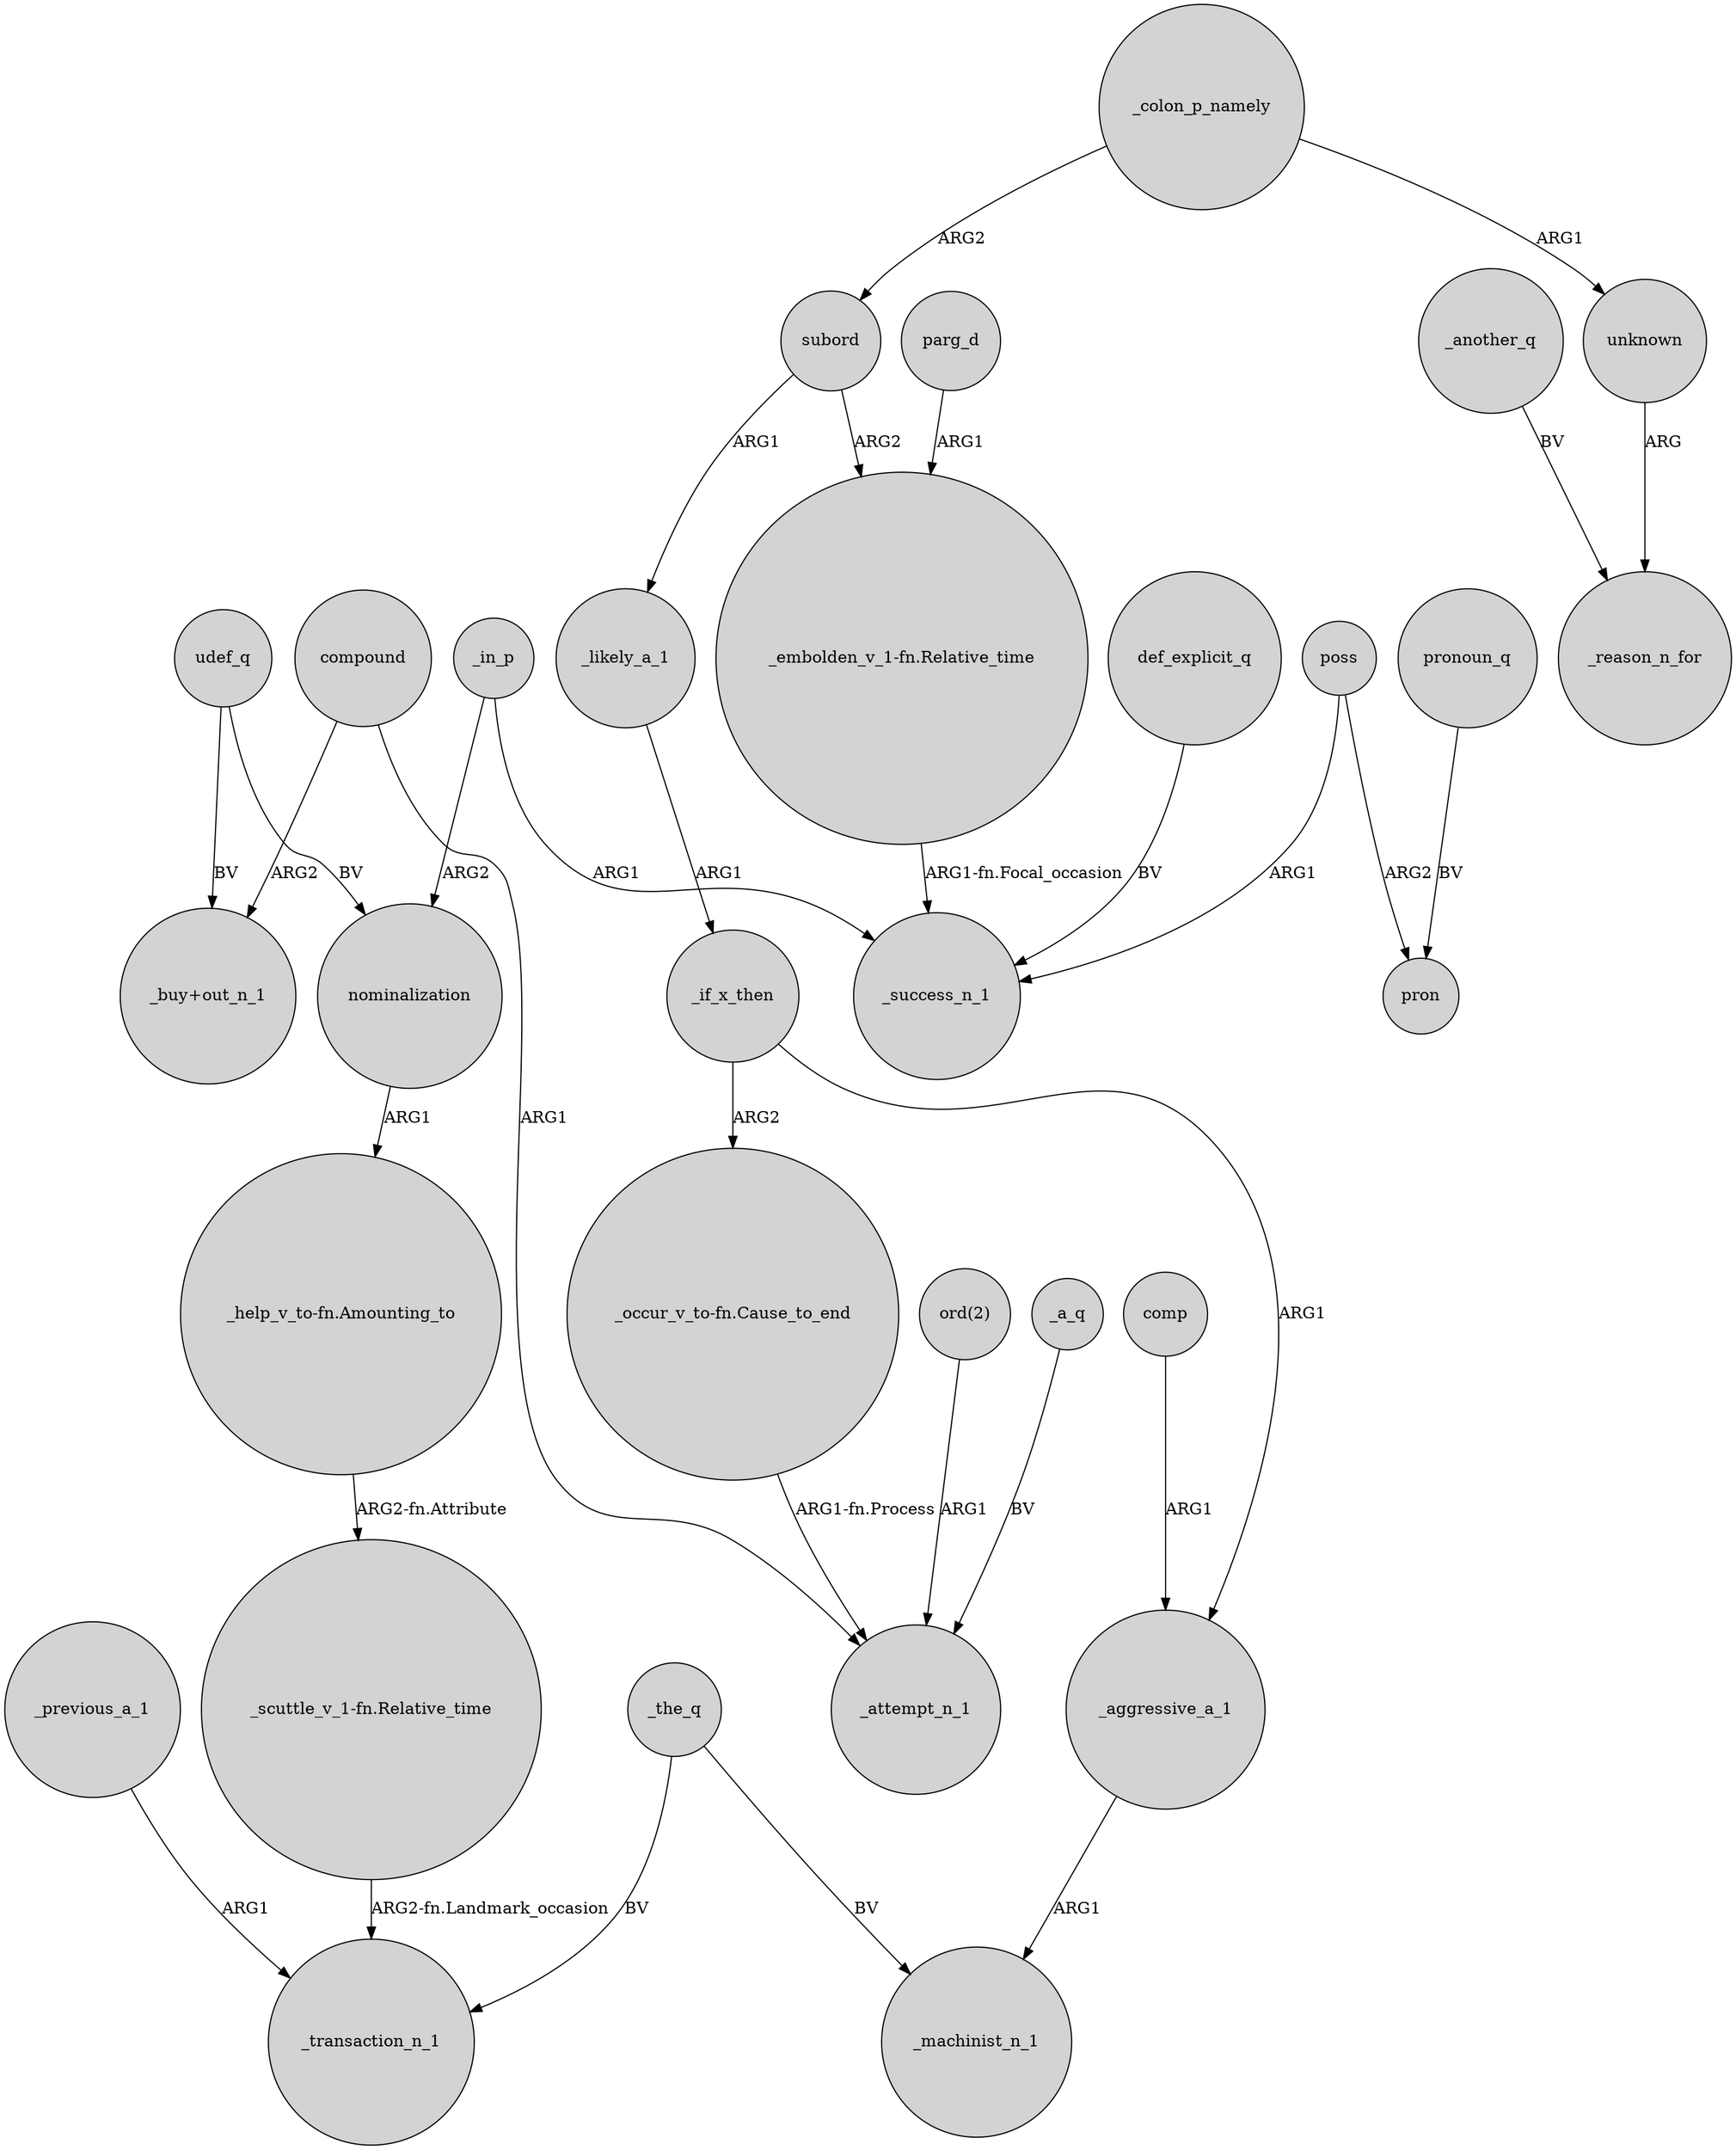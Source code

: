 digraph {
	node [shape=circle style=filled]
	_previous_a_1 -> _transaction_n_1 [label=ARG1]
	"_scuttle_v_1-fn.Relative_time" -> _transaction_n_1 [label="ARG2-fn.Landmark_occasion"]
	_the_q -> _machinist_n_1 [label=BV]
	_a_q -> _attempt_n_1 [label=BV]
	nominalization -> "_help_v_to-fn.Amounting_to" [label=ARG1]
	_likely_a_1 -> _if_x_then [label=ARG1]
	subord -> _likely_a_1 [label=ARG1]
	compound -> _attempt_n_1 [label=ARG1]
	unknown -> _reason_n_for [label=ARG]
	udef_q -> nominalization [label=BV]
	udef_q -> "_buy+out_n_1" [label=BV]
	poss -> _success_n_1 [label=ARG1]
	_aggressive_a_1 -> _machinist_n_1 [label=ARG1]
	pronoun_q -> pron [label=BV]
	_the_q -> _transaction_n_1 [label=BV]
	poss -> pron [label=ARG2]
	_if_x_then -> "_occur_v_to-fn.Cause_to_end" [label=ARG2]
	_colon_p_namely -> subord [label=ARG2]
	_in_p -> _success_n_1 [label=ARG1]
	_another_q -> _reason_n_for [label=BV]
	comp -> _aggressive_a_1 [label=ARG1]
	compound -> "_buy+out_n_1" [label=ARG2]
	parg_d -> "_embolden_v_1-fn.Relative_time" [label=ARG1]
	"_occur_v_to-fn.Cause_to_end" -> _attempt_n_1 [label="ARG1-fn.Process"]
	subord -> "_embolden_v_1-fn.Relative_time" [label=ARG2]
	_colon_p_namely -> unknown [label=ARG1]
	"ord(2)" -> _attempt_n_1 [label=ARG1]
	"_embolden_v_1-fn.Relative_time" -> _success_n_1 [label="ARG1-fn.Focal_occasion"]
	"_help_v_to-fn.Amounting_to" -> "_scuttle_v_1-fn.Relative_time" [label="ARG2-fn.Attribute"]
	_if_x_then -> _aggressive_a_1 [label=ARG1]
	_in_p -> nominalization [label=ARG2]
	def_explicit_q -> _success_n_1 [label=BV]
}
